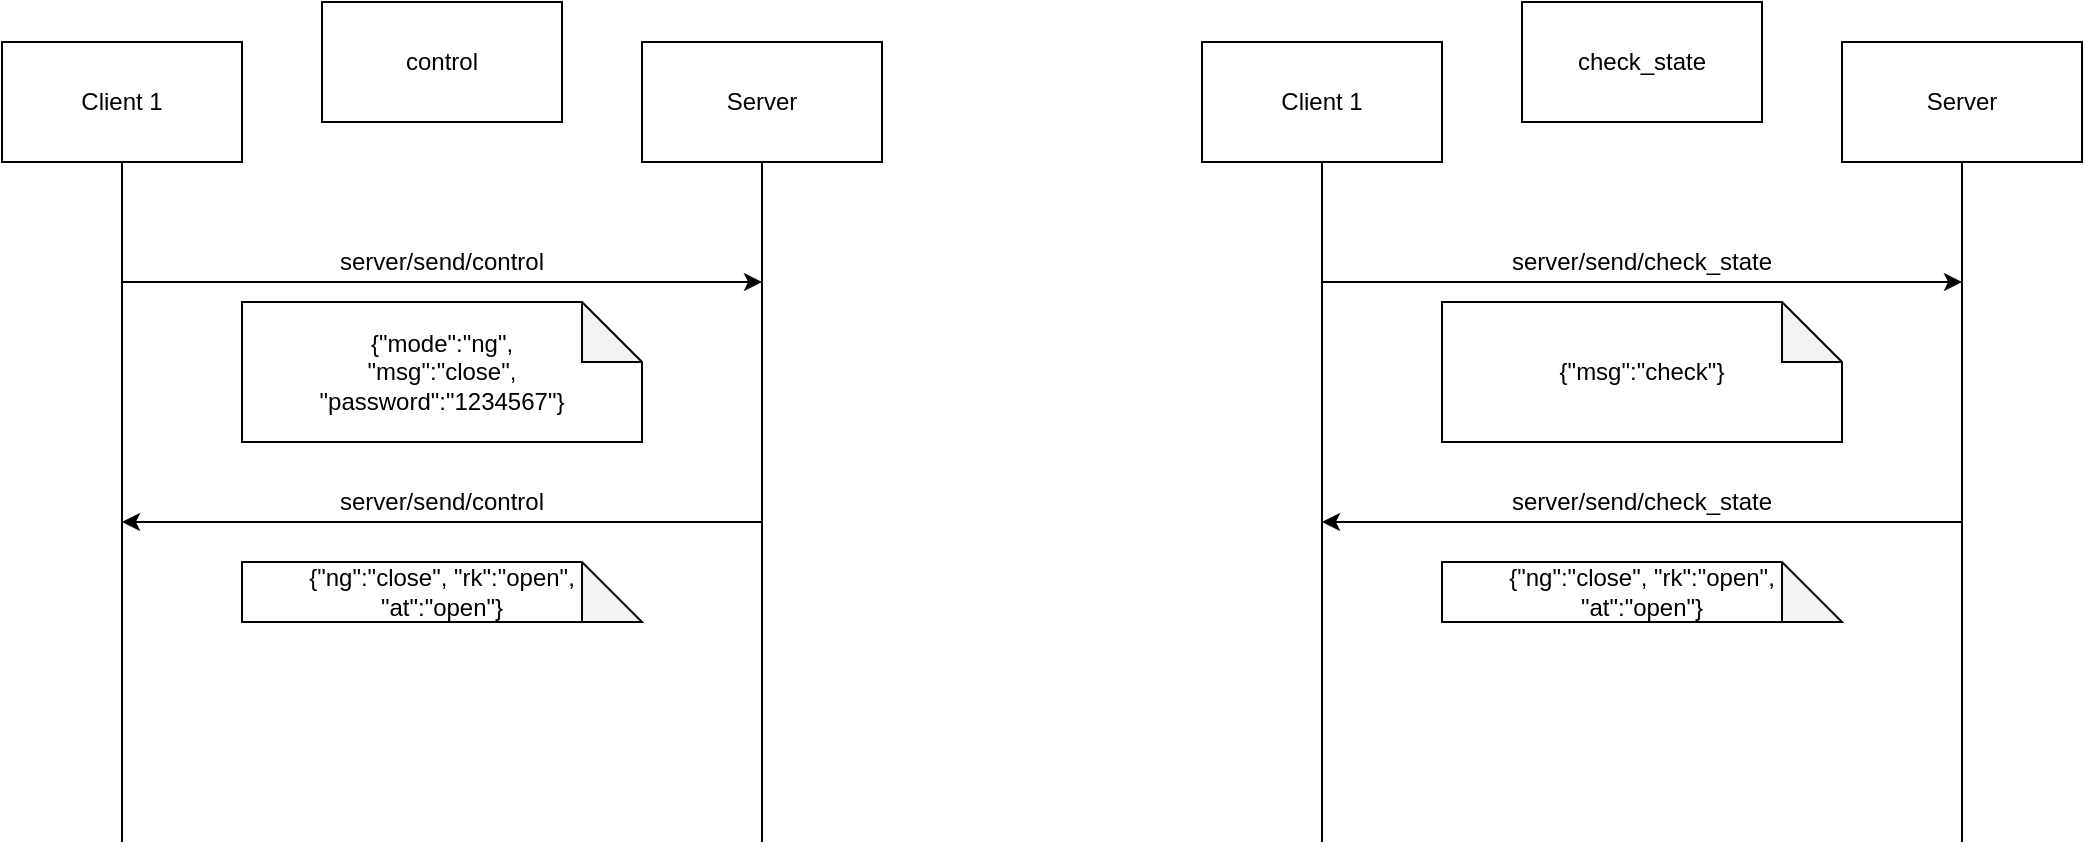<mxfile version="13.6.5">
    <diagram id="exjYy3mqI6_GhmqQPlcZ" name="Page-1">
        <mxGraphModel dx="415" dy="727" grid="1" gridSize="10" guides="1" tooltips="1" connect="1" arrows="1" fold="1" page="1" pageScale="1" pageWidth="827" pageHeight="1169" math="0" shadow="0">
            <root>
                <mxCell id="0"/>
                <mxCell id="1" parent="0"/>
                <mxCell id="2" value="Client 1" style="rounded=0;whiteSpace=wrap;html=1;" vertex="1" parent="1">
                    <mxGeometry x="1010" y="40" width="120" height="60" as="geometry"/>
                </mxCell>
                <mxCell id="3" value="Server" style="rounded=0;whiteSpace=wrap;html=1;" vertex="1" parent="1">
                    <mxGeometry x="1330" y="40" width="120" height="60" as="geometry"/>
                </mxCell>
                <mxCell id="4" value="" style="endArrow=none;html=1;entryX=0.5;entryY=1;entryDx=0;entryDy=0;" edge="1" parent="1" target="2">
                    <mxGeometry width="50" height="50" relative="1" as="geometry">
                        <mxPoint x="1070" y="440.0" as="sourcePoint"/>
                        <mxPoint x="1390" y="180" as="targetPoint"/>
                    </mxGeometry>
                </mxCell>
                <mxCell id="5" value="" style="endArrow=none;html=1;entryX=0.5;entryY=1;entryDx=0;entryDy=0;" edge="1" parent="1" target="3">
                    <mxGeometry width="50" height="50" relative="1" as="geometry">
                        <mxPoint x="1390" y="440.0" as="sourcePoint"/>
                        <mxPoint x="1390" y="180" as="targetPoint"/>
                    </mxGeometry>
                </mxCell>
                <mxCell id="6" value="" style="endArrow=classic;html=1;" edge="1" parent="1">
                    <mxGeometry width="50" height="50" relative="1" as="geometry">
                        <mxPoint x="1070" y="160" as="sourcePoint"/>
                        <mxPoint x="1390" y="160" as="targetPoint"/>
                    </mxGeometry>
                </mxCell>
                <mxCell id="7" value="server/send/control" style="text;html=1;strokeColor=none;fillColor=none;align=center;verticalAlign=middle;whiteSpace=wrap;rounded=0;" vertex="1" parent="1">
                    <mxGeometry x="1105" y="140" width="250" height="20" as="geometry"/>
                </mxCell>
                <mxCell id="8" value="{&quot;mode&quot;:&quot;ng&quot;,&lt;br&gt;&quot;msg&quot;:&quot;close&quot;,&lt;br&gt;&quot;password&quot;:&quot;1234567&quot;}" style="shape=note;whiteSpace=wrap;html=1;backgroundOutline=1;darkOpacity=0.05;" vertex="1" parent="1">
                    <mxGeometry x="1130" y="170" width="200" height="70" as="geometry"/>
                </mxCell>
                <mxCell id="9" value="" style="endArrow=classic;html=1;" edge="1" parent="1">
                    <mxGeometry width="50" height="50" relative="1" as="geometry">
                        <mxPoint x="1390" y="280" as="sourcePoint"/>
                        <mxPoint x="1070" y="280" as="targetPoint"/>
                    </mxGeometry>
                </mxCell>
                <mxCell id="10" value="server/send/control" style="text;html=1;strokeColor=none;fillColor=none;align=center;verticalAlign=middle;whiteSpace=wrap;rounded=0;" vertex="1" parent="1">
                    <mxGeometry x="1105" y="260" width="250" height="20" as="geometry"/>
                </mxCell>
                <mxCell id="12" value="control" style="rounded=0;whiteSpace=wrap;html=1;" vertex="1" parent="1">
                    <mxGeometry x="1170" y="20" width="120" height="60" as="geometry"/>
                </mxCell>
                <mxCell id="13" value="{&quot;ng&quot;:&quot;close&quot;, &quot;rk&quot;:&quot;open&quot;, &lt;br&gt;&quot;at&quot;:&quot;open&quot;}" style="shape=note;whiteSpace=wrap;html=1;backgroundOutline=1;darkOpacity=0.05;" vertex="1" parent="1">
                    <mxGeometry x="1130" y="300" width="200" height="30" as="geometry"/>
                </mxCell>
                <mxCell id="14" value="Client 1" style="rounded=0;whiteSpace=wrap;html=1;" vertex="1" parent="1">
                    <mxGeometry x="1610" y="40" width="120" height="60" as="geometry"/>
                </mxCell>
                <mxCell id="15" value="Server" style="rounded=0;whiteSpace=wrap;html=1;" vertex="1" parent="1">
                    <mxGeometry x="1930" y="40" width="120" height="60" as="geometry"/>
                </mxCell>
                <mxCell id="16" value="" style="endArrow=none;html=1;entryX=0.5;entryY=1;entryDx=0;entryDy=0;" edge="1" parent="1" target="14">
                    <mxGeometry width="50" height="50" relative="1" as="geometry">
                        <mxPoint x="1670" y="440.0" as="sourcePoint"/>
                        <mxPoint x="1990" y="180" as="targetPoint"/>
                    </mxGeometry>
                </mxCell>
                <mxCell id="17" value="" style="endArrow=none;html=1;entryX=0.5;entryY=1;entryDx=0;entryDy=0;" edge="1" parent="1" target="15">
                    <mxGeometry width="50" height="50" relative="1" as="geometry">
                        <mxPoint x="1990" y="440.0" as="sourcePoint"/>
                        <mxPoint x="1990" y="180" as="targetPoint"/>
                    </mxGeometry>
                </mxCell>
                <mxCell id="18" value="" style="endArrow=classic;html=1;" edge="1" parent="1">
                    <mxGeometry width="50" height="50" relative="1" as="geometry">
                        <mxPoint x="1670" y="160" as="sourcePoint"/>
                        <mxPoint x="1990" y="160" as="targetPoint"/>
                    </mxGeometry>
                </mxCell>
                <mxCell id="19" value="server/send/check_state" style="text;html=1;strokeColor=none;fillColor=none;align=center;verticalAlign=middle;whiteSpace=wrap;rounded=0;" vertex="1" parent="1">
                    <mxGeometry x="1705" y="140" width="250" height="20" as="geometry"/>
                </mxCell>
                <mxCell id="20" value="{&quot;msg&quot;:&quot;check&quot;}" style="shape=note;whiteSpace=wrap;html=1;backgroundOutline=1;darkOpacity=0.05;" vertex="1" parent="1">
                    <mxGeometry x="1730" y="170" width="200" height="70" as="geometry"/>
                </mxCell>
                <mxCell id="21" value="" style="endArrow=classic;html=1;" edge="1" parent="1">
                    <mxGeometry width="50" height="50" relative="1" as="geometry">
                        <mxPoint x="1990" y="280" as="sourcePoint"/>
                        <mxPoint x="1670" y="280" as="targetPoint"/>
                    </mxGeometry>
                </mxCell>
                <mxCell id="22" value="server/send/check_state" style="text;html=1;strokeColor=none;fillColor=none;align=center;verticalAlign=middle;whiteSpace=wrap;rounded=0;" vertex="1" parent="1">
                    <mxGeometry x="1705" y="260" width="250" height="20" as="geometry"/>
                </mxCell>
                <mxCell id="23" value="check_state" style="rounded=0;whiteSpace=wrap;html=1;" vertex="1" parent="1">
                    <mxGeometry x="1770" y="20" width="120" height="60" as="geometry"/>
                </mxCell>
                <mxCell id="24" value="{&quot;ng&quot;:&quot;close&quot;, &quot;rk&quot;:&quot;open&quot;, &lt;br&gt;&quot;at&quot;:&quot;open&quot;}" style="shape=note;whiteSpace=wrap;html=1;backgroundOutline=1;darkOpacity=0.05;" vertex="1" parent="1">
                    <mxGeometry x="1730" y="300" width="200" height="30" as="geometry"/>
                </mxCell>
            </root>
        </mxGraphModel>
    </diagram>
</mxfile>